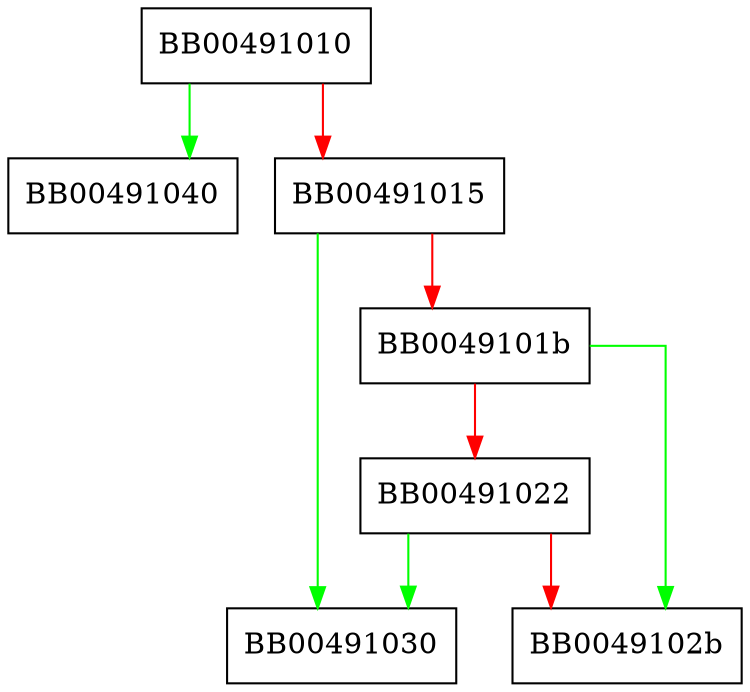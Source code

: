 digraph SSL_get_num_tickets {
  node [shape="box"];
  graph [splines=ortho];
  BB00491010 -> BB00491040 [color="green"];
  BB00491010 -> BB00491015 [color="red"];
  BB00491015 -> BB00491030 [color="green"];
  BB00491015 -> BB0049101b [color="red"];
  BB0049101b -> BB0049102b [color="green"];
  BB0049101b -> BB00491022 [color="red"];
  BB00491022 -> BB00491030 [color="green"];
  BB00491022 -> BB0049102b [color="red"];
}